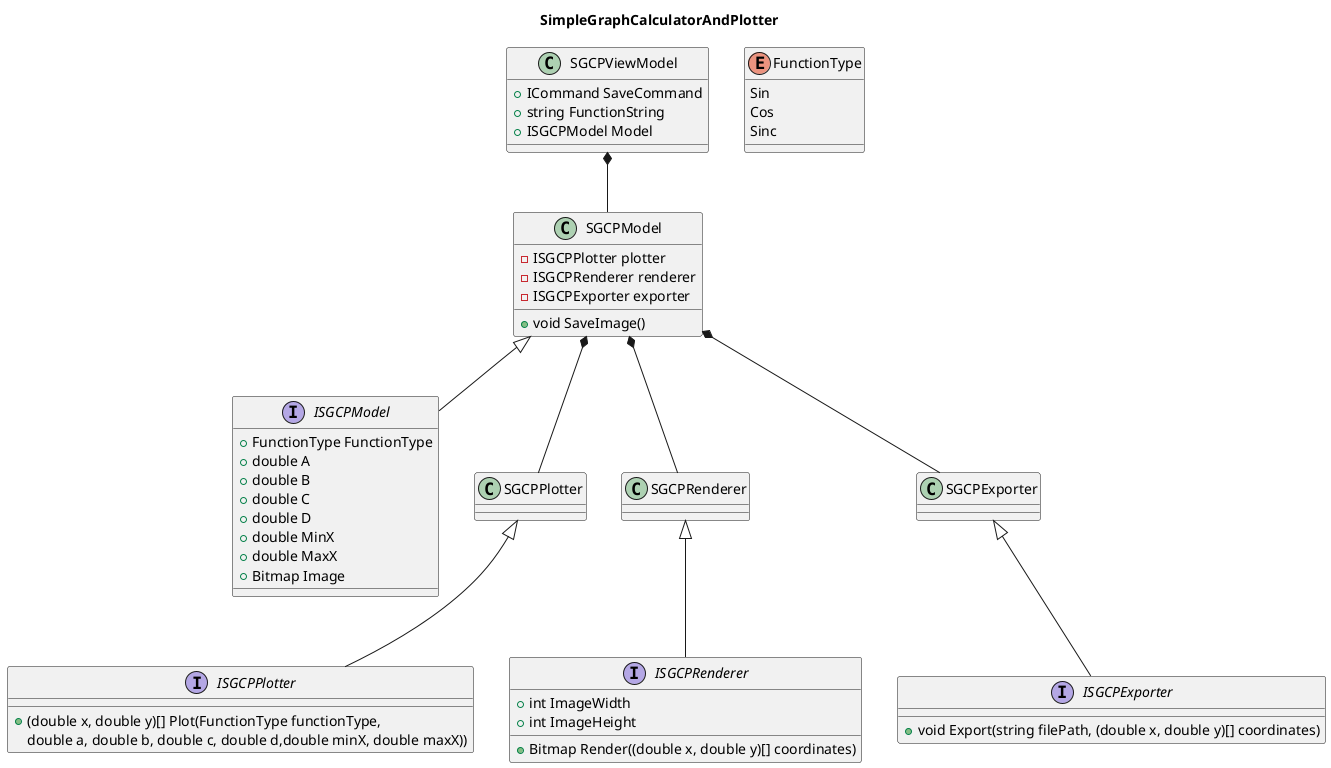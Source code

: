 ﻿@startuml
'https://plantuml.com/de/class-diagram

title SimpleGraphCalculatorAndPlotter

interface ISGCPModel
interface ISGCPPlotter
interface ISGCPRenderer
interface ISGCPExporter

SGCPModel <|-- ISGCPModel
SGCPPlotter <|-- ISGCPPlotter
SGCPRenderer <|-- ISGCPRenderer
SGCPExporter <|-- ISGCPExporter

SGCPViewModel *-- SGCPModel
SGCPModel *-- SGCPPlotter
SGCPModel *-- SGCPRenderer
SGCPModel *-- SGCPExporter

enum FunctionType 
{
    Sin
    Cos
    Sinc
}

class SGCPViewModel
{
    +ICommand SaveCommand
    +string FunctionString
    +ISGCPModel Model
}

class SGCPModel
{
    +void SaveImage()
    -ISGCPPlotter plotter
    -ISGCPRenderer renderer
    -ISGCPExporter exporter
}

interface ISGCPModel
{
    +FunctionType FunctionType
    +double A
    +double B
    +double C
    +double D
    +double MinX
    +double MaxX
    +Bitmap Image
}

interface ISGCPPlotter
{
    +(double x, double y)[] Plot(FunctionType functionType, 
    double a, double b, double c, double d,double minX, double maxX))
}

interface ISGCPRenderer
{
    +int ImageWidth
    +int ImageHeight
    +Bitmap Render((double x, double y)[] coordinates)
}

interface ISGCPExporter
{
    +void Export(string filePath, (double x, double y)[] coordinates)
}

@enduml